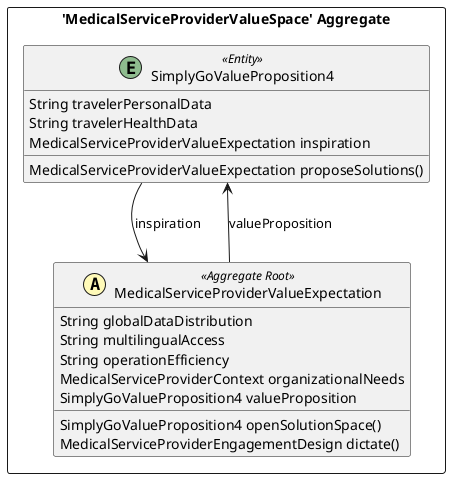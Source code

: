 @startuml

skinparam componentStyle uml2

package "'MedicalServiceProviderValueSpace' Aggregate" <<Rectangle>> {
	class SimplyGoValueProposition4 <<(E,DarkSeaGreen) Entity>> {
		String travelerPersonalData
		String travelerHealthData
		MedicalServiceProviderValueExpectation inspiration
		MedicalServiceProviderValueExpectation proposeSolutions()
	}
	class MedicalServiceProviderValueExpectation <<(A,#fffab8) Aggregate Root>> {
		String globalDataDistribution
		String multilingualAccess
		String operationEfficiency
		MedicalServiceProviderContext organizationalNeeds
		SimplyGoValueProposition4 valueProposition
		SimplyGoValueProposition4 openSolutionSpace()
		MedicalServiceProviderEngagementDesign dictate()
	}
}
SimplyGoValueProposition4 --> MedicalServiceProviderValueExpectation : inspiration
MedicalServiceProviderValueExpectation --> SimplyGoValueProposition4 : valueProposition


@enduml
